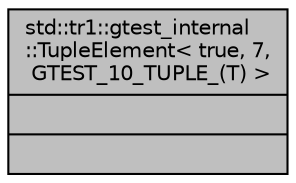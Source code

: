 digraph "std::tr1::gtest_internal::TupleElement&lt; true, 7, GTEST_10_TUPLE_(T) &gt;"
{
  edge [fontname="Helvetica",fontsize="10",labelfontname="Helvetica",labelfontsize="10"];
  node [fontname="Helvetica",fontsize="10",shape=record];
  Node1 [label="{std::tr1::gtest_internal\l::TupleElement\< true, 7,\l GTEST_10_TUPLE_(T) \>\n||}",height=0.2,width=0.4,color="black", fillcolor="grey75", style="filled", fontcolor="black"];
}
